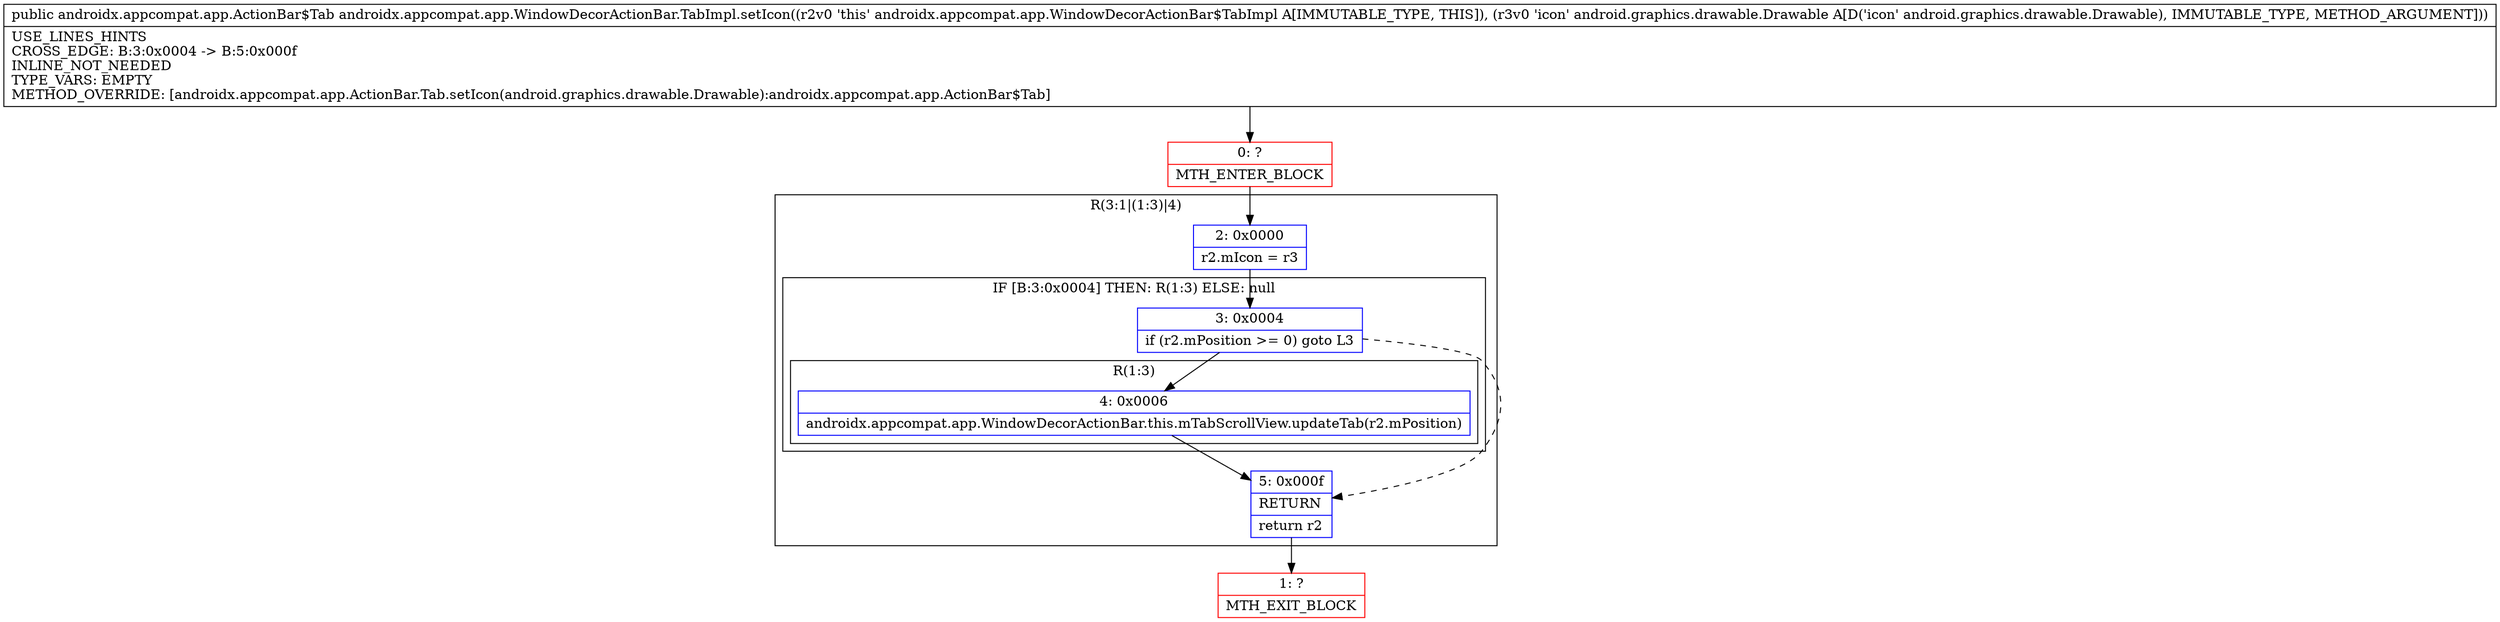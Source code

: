 digraph "CFG forandroidx.appcompat.app.WindowDecorActionBar.TabImpl.setIcon(Landroid\/graphics\/drawable\/Drawable;)Landroidx\/appcompat\/app\/ActionBar$Tab;" {
subgraph cluster_Region_1810108557 {
label = "R(3:1|(1:3)|4)";
node [shape=record,color=blue];
Node_2 [shape=record,label="{2\:\ 0x0000|r2.mIcon = r3\l}"];
subgraph cluster_IfRegion_1310446038 {
label = "IF [B:3:0x0004] THEN: R(1:3) ELSE: null";
node [shape=record,color=blue];
Node_3 [shape=record,label="{3\:\ 0x0004|if (r2.mPosition \>= 0) goto L3\l}"];
subgraph cluster_Region_770722802 {
label = "R(1:3)";
node [shape=record,color=blue];
Node_4 [shape=record,label="{4\:\ 0x0006|androidx.appcompat.app.WindowDecorActionBar.this.mTabScrollView.updateTab(r2.mPosition)\l}"];
}
}
Node_5 [shape=record,label="{5\:\ 0x000f|RETURN\l|return r2\l}"];
}
Node_0 [shape=record,color=red,label="{0\:\ ?|MTH_ENTER_BLOCK\l}"];
Node_1 [shape=record,color=red,label="{1\:\ ?|MTH_EXIT_BLOCK\l}"];
MethodNode[shape=record,label="{public androidx.appcompat.app.ActionBar$Tab androidx.appcompat.app.WindowDecorActionBar.TabImpl.setIcon((r2v0 'this' androidx.appcompat.app.WindowDecorActionBar$TabImpl A[IMMUTABLE_TYPE, THIS]), (r3v0 'icon' android.graphics.drawable.Drawable A[D('icon' android.graphics.drawable.Drawable), IMMUTABLE_TYPE, METHOD_ARGUMENT]))  | USE_LINES_HINTS\lCROSS_EDGE: B:3:0x0004 \-\> B:5:0x000f\lINLINE_NOT_NEEDED\lTYPE_VARS: EMPTY\lMETHOD_OVERRIDE: [androidx.appcompat.app.ActionBar.Tab.setIcon(android.graphics.drawable.Drawable):androidx.appcompat.app.ActionBar$Tab]\l}"];
MethodNode -> Node_0;Node_2 -> Node_3;
Node_3 -> Node_4;
Node_3 -> Node_5[style=dashed];
Node_4 -> Node_5;
Node_5 -> Node_1;
Node_0 -> Node_2;
}

